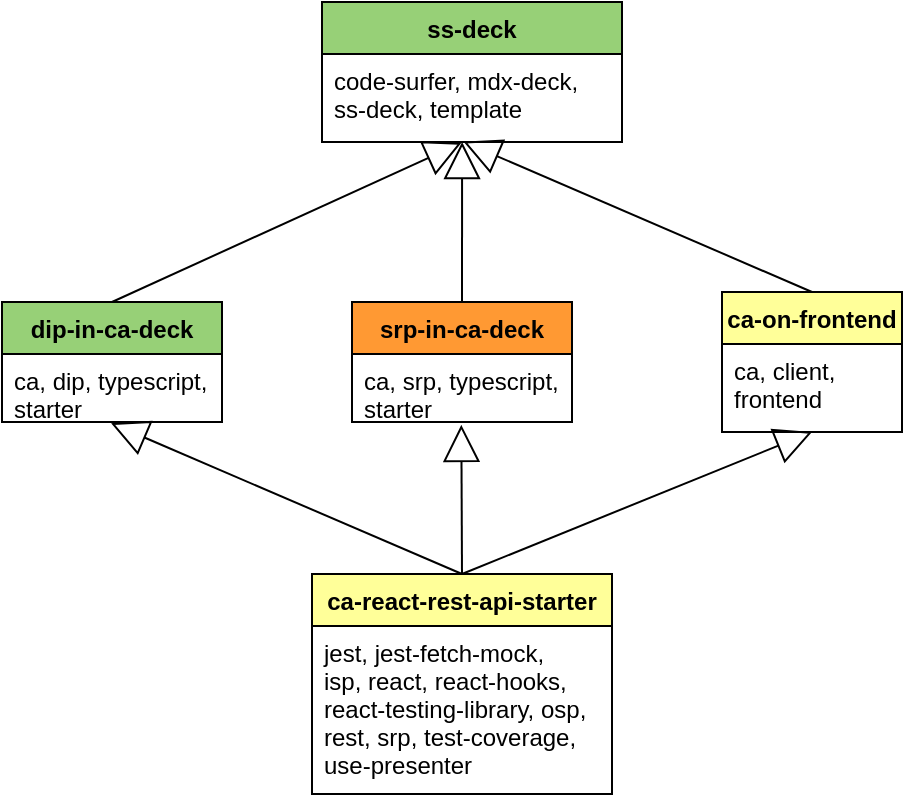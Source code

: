 <mxfile version="13.2.2" type="device"><diagram name="Page-1" id="b5b7bab2-c9e2-2cf4-8b2a-24fd1a2a6d21"><mxGraphModel dx="1422" dy="822" grid="1" gridSize="10" guides="1" tooltips="1" connect="1" arrows="1" fold="1" page="1" pageScale="1" pageWidth="827" pageHeight="1169" background="#ffffff" math="0" shadow="0"><root><mxCell id="0"/><mxCell id="1" parent="0"/><mxCell id="dOmoLH-4egZYnYYPvnaB-1" value="" style="endArrow=block;endSize=16;endFill=0;html=1;entryX=0.496;entryY=1.018;entryDx=0;entryDy=0;exitX=0.5;exitY=0;exitDx=0;exitDy=0;entryPerimeter=0;" parent="1" source="K0z_7RDsv-iZgnGEYKyx-2" target="K0z_7RDsv-iZgnGEYKyx-10" edge="1"><mxGeometry width="160" relative="1" as="geometry"><mxPoint x="160" y="630" as="sourcePoint"/><mxPoint x="320" y="630" as="targetPoint"/></mxGeometry></mxCell><mxCell id="dOmoLH-4egZYnYYPvnaB-2" value="" style="endArrow=block;endSize=16;endFill=0;html=1;entryX=0.5;entryY=1;entryDx=0;entryDy=0;exitX=0.5;exitY=0;exitDx=0;exitDy=0;" parent="1" source="K0z_7RDsv-iZgnGEYKyx-2" target="K0z_7RDsv-iZgnGEYKyx-6" edge="1"><mxGeometry width="160" relative="1" as="geometry"><mxPoint x="415" y="510" as="sourcePoint"/><mxPoint x="307.97" y="450" as="targetPoint"/></mxGeometry></mxCell><mxCell id="dOmoLH-4egZYnYYPvnaB-3" value="" style="endArrow=block;endSize=16;endFill=0;html=1;entryX=0.465;entryY=1.009;entryDx=0;entryDy=0;entryPerimeter=0;exitX=0.5;exitY=0;exitDx=0;exitDy=0;" parent="1" source="K0z_7RDsv-iZgnGEYKyx-9" target="K0z_7RDsv-iZgnGEYKyx-13" edge="1"><mxGeometry width="160" relative="1" as="geometry"><mxPoint x="315" y="530" as="sourcePoint"/><mxPoint x="207.97" y="470" as="targetPoint"/></mxGeometry></mxCell><mxCell id="dOmoLH-4egZYnYYPvnaB-4" value="" style="endArrow=block;endSize=16;endFill=0;html=1;exitX=0.5;exitY=0;exitDx=0;exitDy=0;entryX=0.472;entryY=0.997;entryDx=0;entryDy=0;entryPerimeter=0;" parent="1" source="K0z_7RDsv-iZgnGEYKyx-6" target="K0z_7RDsv-iZgnGEYKyx-13" edge="1"><mxGeometry width="160" relative="1" as="geometry"><mxPoint x="325" y="540" as="sourcePoint"/><mxPoint x="400" y="330" as="targetPoint"/></mxGeometry></mxCell><mxCell id="K0z_7RDsv-iZgnGEYKyx-9" value="dip-in-ca-deck" style="swimlane;fontStyle=1;childLayout=stackLayout;horizontal=1;startSize=26;fillColor=#97D077;horizontalStack=0;resizeParent=1;resizeParentMax=0;resizeLast=0;collapsible=1;marginBottom=0;" parent="1" vertex="1"><mxGeometry x="170" y="380" width="110" height="60" as="geometry"/></mxCell><mxCell id="K0z_7RDsv-iZgnGEYKyx-10" value="ca, dip, typescript,&#10;starter" style="text;strokeColor=none;fillColor=none;align=left;verticalAlign=top;spacingLeft=4;spacingRight=4;overflow=hidden;rotatable=0;points=[[0,0.5],[1,0.5]];portConstraint=eastwest;" parent="K0z_7RDsv-iZgnGEYKyx-9" vertex="1"><mxGeometry y="26" width="110" height="34" as="geometry"/></mxCell><mxCell id="K0z_7RDsv-iZgnGEYKyx-6" value="ca-on-frontend" style="swimlane;fontStyle=1;childLayout=stackLayout;horizontal=1;startSize=26;fillColor=#FFFF99;horizontalStack=0;resizeParent=1;resizeParentMax=0;resizeLast=0;collapsible=1;marginBottom=0;" parent="1" vertex="1"><mxGeometry x="530" y="375" width="90" height="70" as="geometry"/></mxCell><mxCell id="K0z_7RDsv-iZgnGEYKyx-7" value="ca, client,&#10;frontend" style="text;strokeColor=none;fillColor=none;align=left;verticalAlign=top;spacingLeft=4;spacingRight=4;overflow=hidden;rotatable=0;points=[[0,0.5],[1,0.5]];portConstraint=eastwest;" parent="K0z_7RDsv-iZgnGEYKyx-6" vertex="1"><mxGeometry y="26" width="90" height="44" as="geometry"/></mxCell><mxCell id="dOmoLH-4egZYnYYPvnaB-5" value="srp-in-ca-deck" style="swimlane;fontStyle=1;childLayout=stackLayout;horizontal=1;startSize=26;fillColor=#FF9933;horizontalStack=0;resizeParent=1;resizeParentMax=0;resizeLast=0;collapsible=1;marginBottom=0;" parent="1" vertex="1"><mxGeometry x="345" y="380" width="110" height="60" as="geometry"/></mxCell><mxCell id="dOmoLH-4egZYnYYPvnaB-6" value="ca, srp, typescript,&#10;starter" style="text;strokeColor=none;fillColor=none;align=left;verticalAlign=top;spacingLeft=4;spacingRight=4;overflow=hidden;rotatable=0;points=[[0,0.5],[1,0.5]];portConstraint=eastwest;" parent="dOmoLH-4egZYnYYPvnaB-5" vertex="1"><mxGeometry y="26" width="110" height="34" as="geometry"/></mxCell><mxCell id="dOmoLH-4egZYnYYPvnaB-7" value="" style="endArrow=block;endSize=16;endFill=0;html=1;entryX=0.467;entryY=1;entryDx=0;entryDy=0;exitX=0.5;exitY=0;exitDx=0;exitDy=0;entryPerimeter=0;" parent="1" source="dOmoLH-4egZYnYYPvnaB-5" target="K0z_7RDsv-iZgnGEYKyx-13" edge="1"><mxGeometry width="160" relative="1" as="geometry"><mxPoint x="415" y="510" as="sourcePoint"/><mxPoint x="585" y="455" as="targetPoint"/></mxGeometry></mxCell><mxCell id="dOmoLH-4egZYnYYPvnaB-8" value="" style="endArrow=block;endSize=16;endFill=0;html=1;exitX=0.5;exitY=0;exitDx=0;exitDy=0;entryX=0.497;entryY=1.042;entryDx=0;entryDy=0;entryPerimeter=0;" parent="1" source="K0z_7RDsv-iZgnGEYKyx-2" target="dOmoLH-4egZYnYYPvnaB-6" edge="1"><mxGeometry width="160" relative="1" as="geometry"><mxPoint x="425" y="520" as="sourcePoint"/><mxPoint x="396" y="440" as="targetPoint"/></mxGeometry></mxCell><mxCell id="K0z_7RDsv-iZgnGEYKyx-2" value="ca-react-rest-api-starter" style="swimlane;fontStyle=1;childLayout=stackLayout;horizontal=1;startSize=26;fillColor=#FFFF99;horizontalStack=0;resizeParent=1;resizeParentMax=0;resizeLast=0;collapsible=1;marginBottom=0;" parent="1" vertex="1"><mxGeometry x="325" y="516" width="150" height="110" as="geometry"><mxRectangle x="330" y="500" width="170" height="26" as="alternateBounds"/></mxGeometry></mxCell><mxCell id="K0z_7RDsv-iZgnGEYKyx-3" value="jest, jest-fetch-mock,&#10;isp, react, react-hooks,&#10;react-testing-library, osp,&#10;rest, srp, test-coverage,&#10;use-presenter" style="text;strokeColor=none;fillColor=none;align=left;verticalAlign=top;spacingLeft=4;spacingRight=4;overflow=hidden;rotatable=0;points=[[0,0.5],[1,0.5]];portConstraint=eastwest;" parent="K0z_7RDsv-iZgnGEYKyx-2" vertex="1"><mxGeometry y="26" width="150" height="84" as="geometry"/></mxCell><mxCell id="K0z_7RDsv-iZgnGEYKyx-12" value="ss-deck" style="swimlane;fontStyle=1;childLayout=stackLayout;horizontal=1;startSize=26;fillColor=#97D077;horizontalStack=0;resizeParent=1;resizeParentMax=0;resizeLast=0;collapsible=1;marginBottom=0;" parent="1" vertex="1"><mxGeometry x="330" y="230" width="150" height="70" as="geometry"/></mxCell><mxCell id="K0z_7RDsv-iZgnGEYKyx-13" value="code-surfer, mdx-deck,&#10;ss-deck, template" style="text;strokeColor=none;fillColor=none;align=left;verticalAlign=top;spacingLeft=4;spacingRight=4;overflow=hidden;rotatable=0;points=[[0,0.5],[1,0.5]];portConstraint=eastwest;" parent="K0z_7RDsv-iZgnGEYKyx-12" vertex="1"><mxGeometry y="26" width="150" height="44" as="geometry"/></mxCell></root></mxGraphModel></diagram></mxfile>